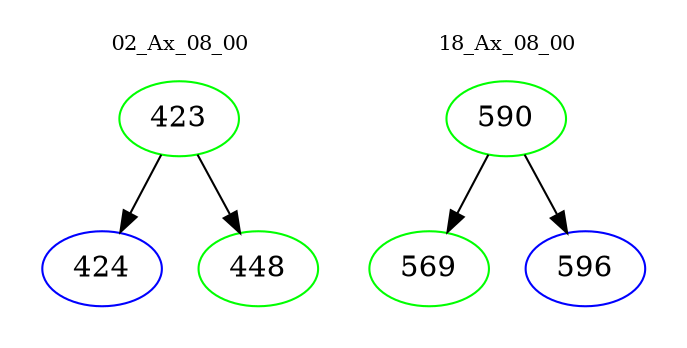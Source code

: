 digraph{
subgraph cluster_0 {
color = white
label = "02_Ax_08_00";
fontsize=10;
T0_423 [label="423", color="green"]
T0_423 -> T0_424 [color="black"]
T0_424 [label="424", color="blue"]
T0_423 -> T0_448 [color="black"]
T0_448 [label="448", color="green"]
}
subgraph cluster_1 {
color = white
label = "18_Ax_08_00";
fontsize=10;
T1_590 [label="590", color="green"]
T1_590 -> T1_569 [color="black"]
T1_569 [label="569", color="green"]
T1_590 -> T1_596 [color="black"]
T1_596 [label="596", color="blue"]
}
}
